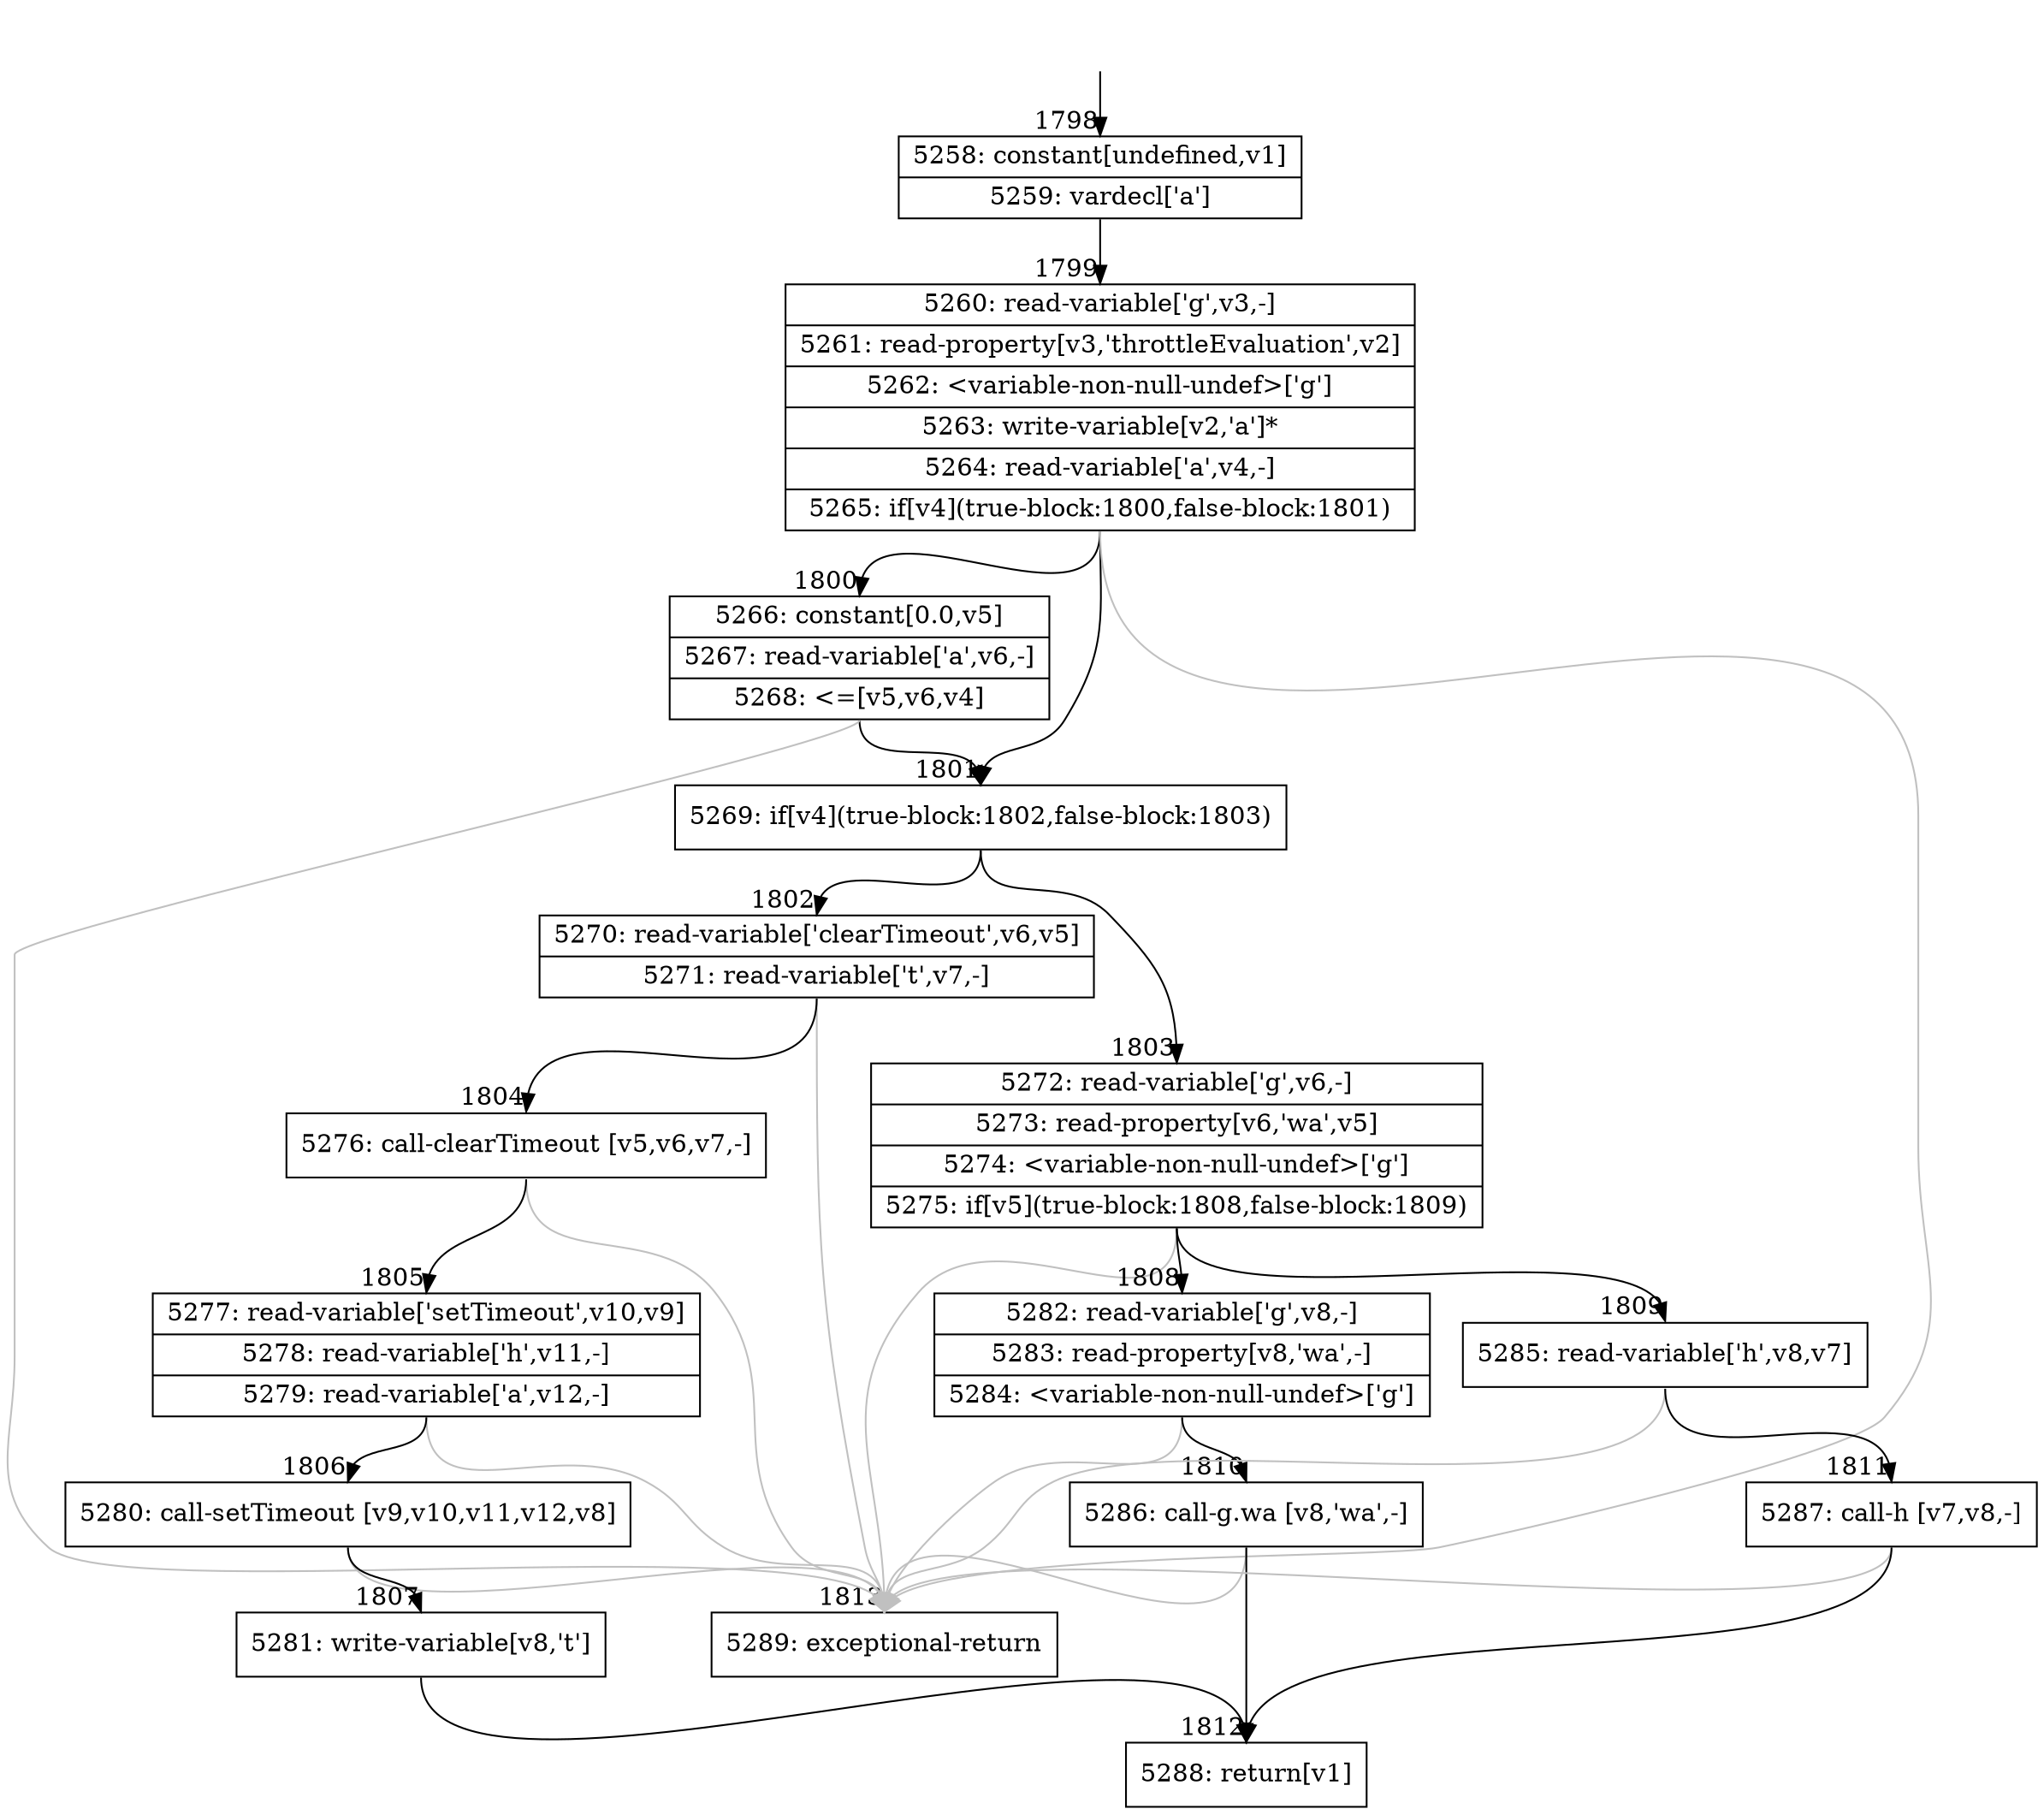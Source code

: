 digraph {
rankdir="TD"
BB_entry158[shape=none,label=""];
BB_entry158 -> BB1798 [tailport=s, headport=n, headlabel="    1798"]
BB1798 [shape=record label="{5258: constant[undefined,v1]|5259: vardecl['a']}" ] 
BB1798 -> BB1799 [tailport=s, headport=n, headlabel="      1799"]
BB1799 [shape=record label="{5260: read-variable['g',v3,-]|5261: read-property[v3,'throttleEvaluation',v2]|5262: \<variable-non-null-undef\>['g']|5263: write-variable[v2,'a']*|5264: read-variable['a',v4,-]|5265: if[v4](true-block:1800,false-block:1801)}" ] 
BB1799 -> BB1801 [tailport=s, headport=n, headlabel="      1801"]
BB1799 -> BB1800 [tailport=s, headport=n, headlabel="      1800"]
BB1799 -> BB1813 [tailport=s, headport=n, color=gray, headlabel="      1813"]
BB1800 [shape=record label="{5266: constant[0.0,v5]|5267: read-variable['a',v6,-]|5268: \<=[v5,v6,v4]}" ] 
BB1800 -> BB1801 [tailport=s, headport=n]
BB1800 -> BB1813 [tailport=s, headport=n, color=gray]
BB1801 [shape=record label="{5269: if[v4](true-block:1802,false-block:1803)}" ] 
BB1801 -> BB1802 [tailport=s, headport=n, headlabel="      1802"]
BB1801 -> BB1803 [tailport=s, headport=n, headlabel="      1803"]
BB1802 [shape=record label="{5270: read-variable['clearTimeout',v6,v5]|5271: read-variable['t',v7,-]}" ] 
BB1802 -> BB1804 [tailport=s, headport=n, headlabel="      1804"]
BB1802 -> BB1813 [tailport=s, headport=n, color=gray]
BB1803 [shape=record label="{5272: read-variable['g',v6,-]|5273: read-property[v6,'wa',v5]|5274: \<variable-non-null-undef\>['g']|5275: if[v5](true-block:1808,false-block:1809)}" ] 
BB1803 -> BB1808 [tailport=s, headport=n, headlabel="      1808"]
BB1803 -> BB1809 [tailport=s, headport=n, headlabel="      1809"]
BB1803 -> BB1813 [tailport=s, headport=n, color=gray]
BB1804 [shape=record label="{5276: call-clearTimeout [v5,v6,v7,-]}" ] 
BB1804 -> BB1805 [tailport=s, headport=n, headlabel="      1805"]
BB1804 -> BB1813 [tailport=s, headport=n, color=gray]
BB1805 [shape=record label="{5277: read-variable['setTimeout',v10,v9]|5278: read-variable['h',v11,-]|5279: read-variable['a',v12,-]}" ] 
BB1805 -> BB1806 [tailport=s, headport=n, headlabel="      1806"]
BB1805 -> BB1813 [tailport=s, headport=n, color=gray]
BB1806 [shape=record label="{5280: call-setTimeout [v9,v10,v11,v12,v8]}" ] 
BB1806 -> BB1807 [tailport=s, headport=n, headlabel="      1807"]
BB1806 -> BB1813 [tailport=s, headport=n, color=gray]
BB1807 [shape=record label="{5281: write-variable[v8,'t']}" ] 
BB1807 -> BB1812 [tailport=s, headport=n, headlabel="      1812"]
BB1808 [shape=record label="{5282: read-variable['g',v8,-]|5283: read-property[v8,'wa',-]|5284: \<variable-non-null-undef\>['g']}" ] 
BB1808 -> BB1810 [tailport=s, headport=n, headlabel="      1810"]
BB1808 -> BB1813 [tailport=s, headport=n, color=gray]
BB1809 [shape=record label="{5285: read-variable['h',v8,v7]}" ] 
BB1809 -> BB1811 [tailport=s, headport=n, headlabel="      1811"]
BB1809 -> BB1813 [tailport=s, headport=n, color=gray]
BB1810 [shape=record label="{5286: call-g.wa [v8,'wa',-]}" ] 
BB1810 -> BB1812 [tailport=s, headport=n]
BB1810 -> BB1813 [tailport=s, headport=n, color=gray]
BB1811 [shape=record label="{5287: call-h [v7,v8,-]}" ] 
BB1811 -> BB1812 [tailport=s, headport=n]
BB1811 -> BB1813 [tailport=s, headport=n, color=gray]
BB1812 [shape=record label="{5288: return[v1]}" ] 
BB1813 [shape=record label="{5289: exceptional-return}" ] 
}
